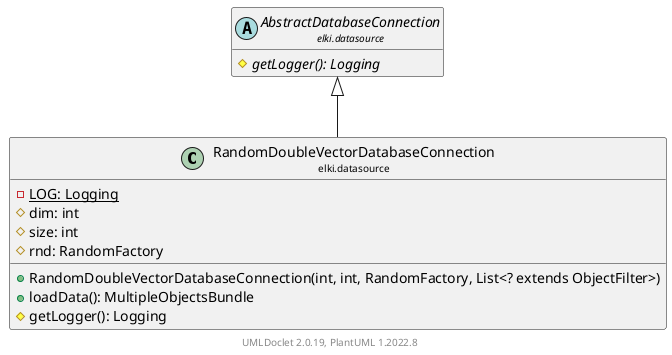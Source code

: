 @startuml
    remove .*\.(Instance|Par|Parameterizer|Factory)$
    set namespaceSeparator none
    hide empty fields
    hide empty methods

    class "<size:14>RandomDoubleVectorDatabaseConnection\n<size:10>elki.datasource" as elki.datasource.RandomDoubleVectorDatabaseConnection [[RandomDoubleVectorDatabaseConnection.html]] {
        {static} -LOG: Logging
        #dim: int
        #size: int
        #rnd: RandomFactory
        +RandomDoubleVectorDatabaseConnection(int, int, RandomFactory, List<? extends ObjectFilter>)
        +loadData(): MultipleObjectsBundle
        #getLogger(): Logging
    }

    abstract class "<size:14>AbstractDatabaseConnection\n<size:10>elki.datasource" as elki.datasource.AbstractDatabaseConnection [[AbstractDatabaseConnection.html]] {
        {abstract} #getLogger(): Logging
    }
    class "<size:14>RandomDoubleVectorDatabaseConnection.Par\n<size:10>elki.datasource" as elki.datasource.RandomDoubleVectorDatabaseConnection.Par [[RandomDoubleVectorDatabaseConnection.Par.html]]

    elki.datasource.AbstractDatabaseConnection <|-- elki.datasource.RandomDoubleVectorDatabaseConnection
    elki.datasource.RandomDoubleVectorDatabaseConnection +-- elki.datasource.RandomDoubleVectorDatabaseConnection.Par

    center footer UMLDoclet 2.0.19, PlantUML 1.2022.8
@enduml
